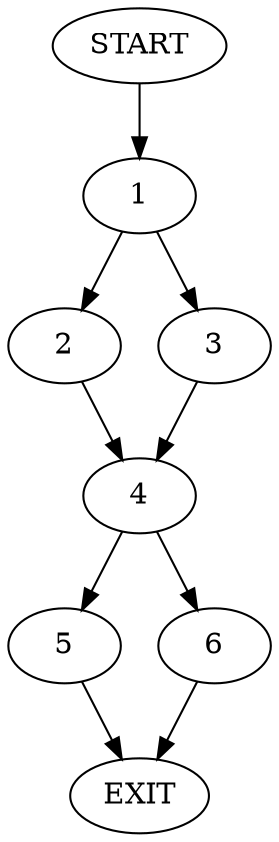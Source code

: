 digraph {
0 [label="START"]
7 [label="EXIT"]
0 -> 1
1 -> 2
1 -> 3
3 -> 4
2 -> 4
4 -> 5
4 -> 6
5 -> 7
6 -> 7
}
